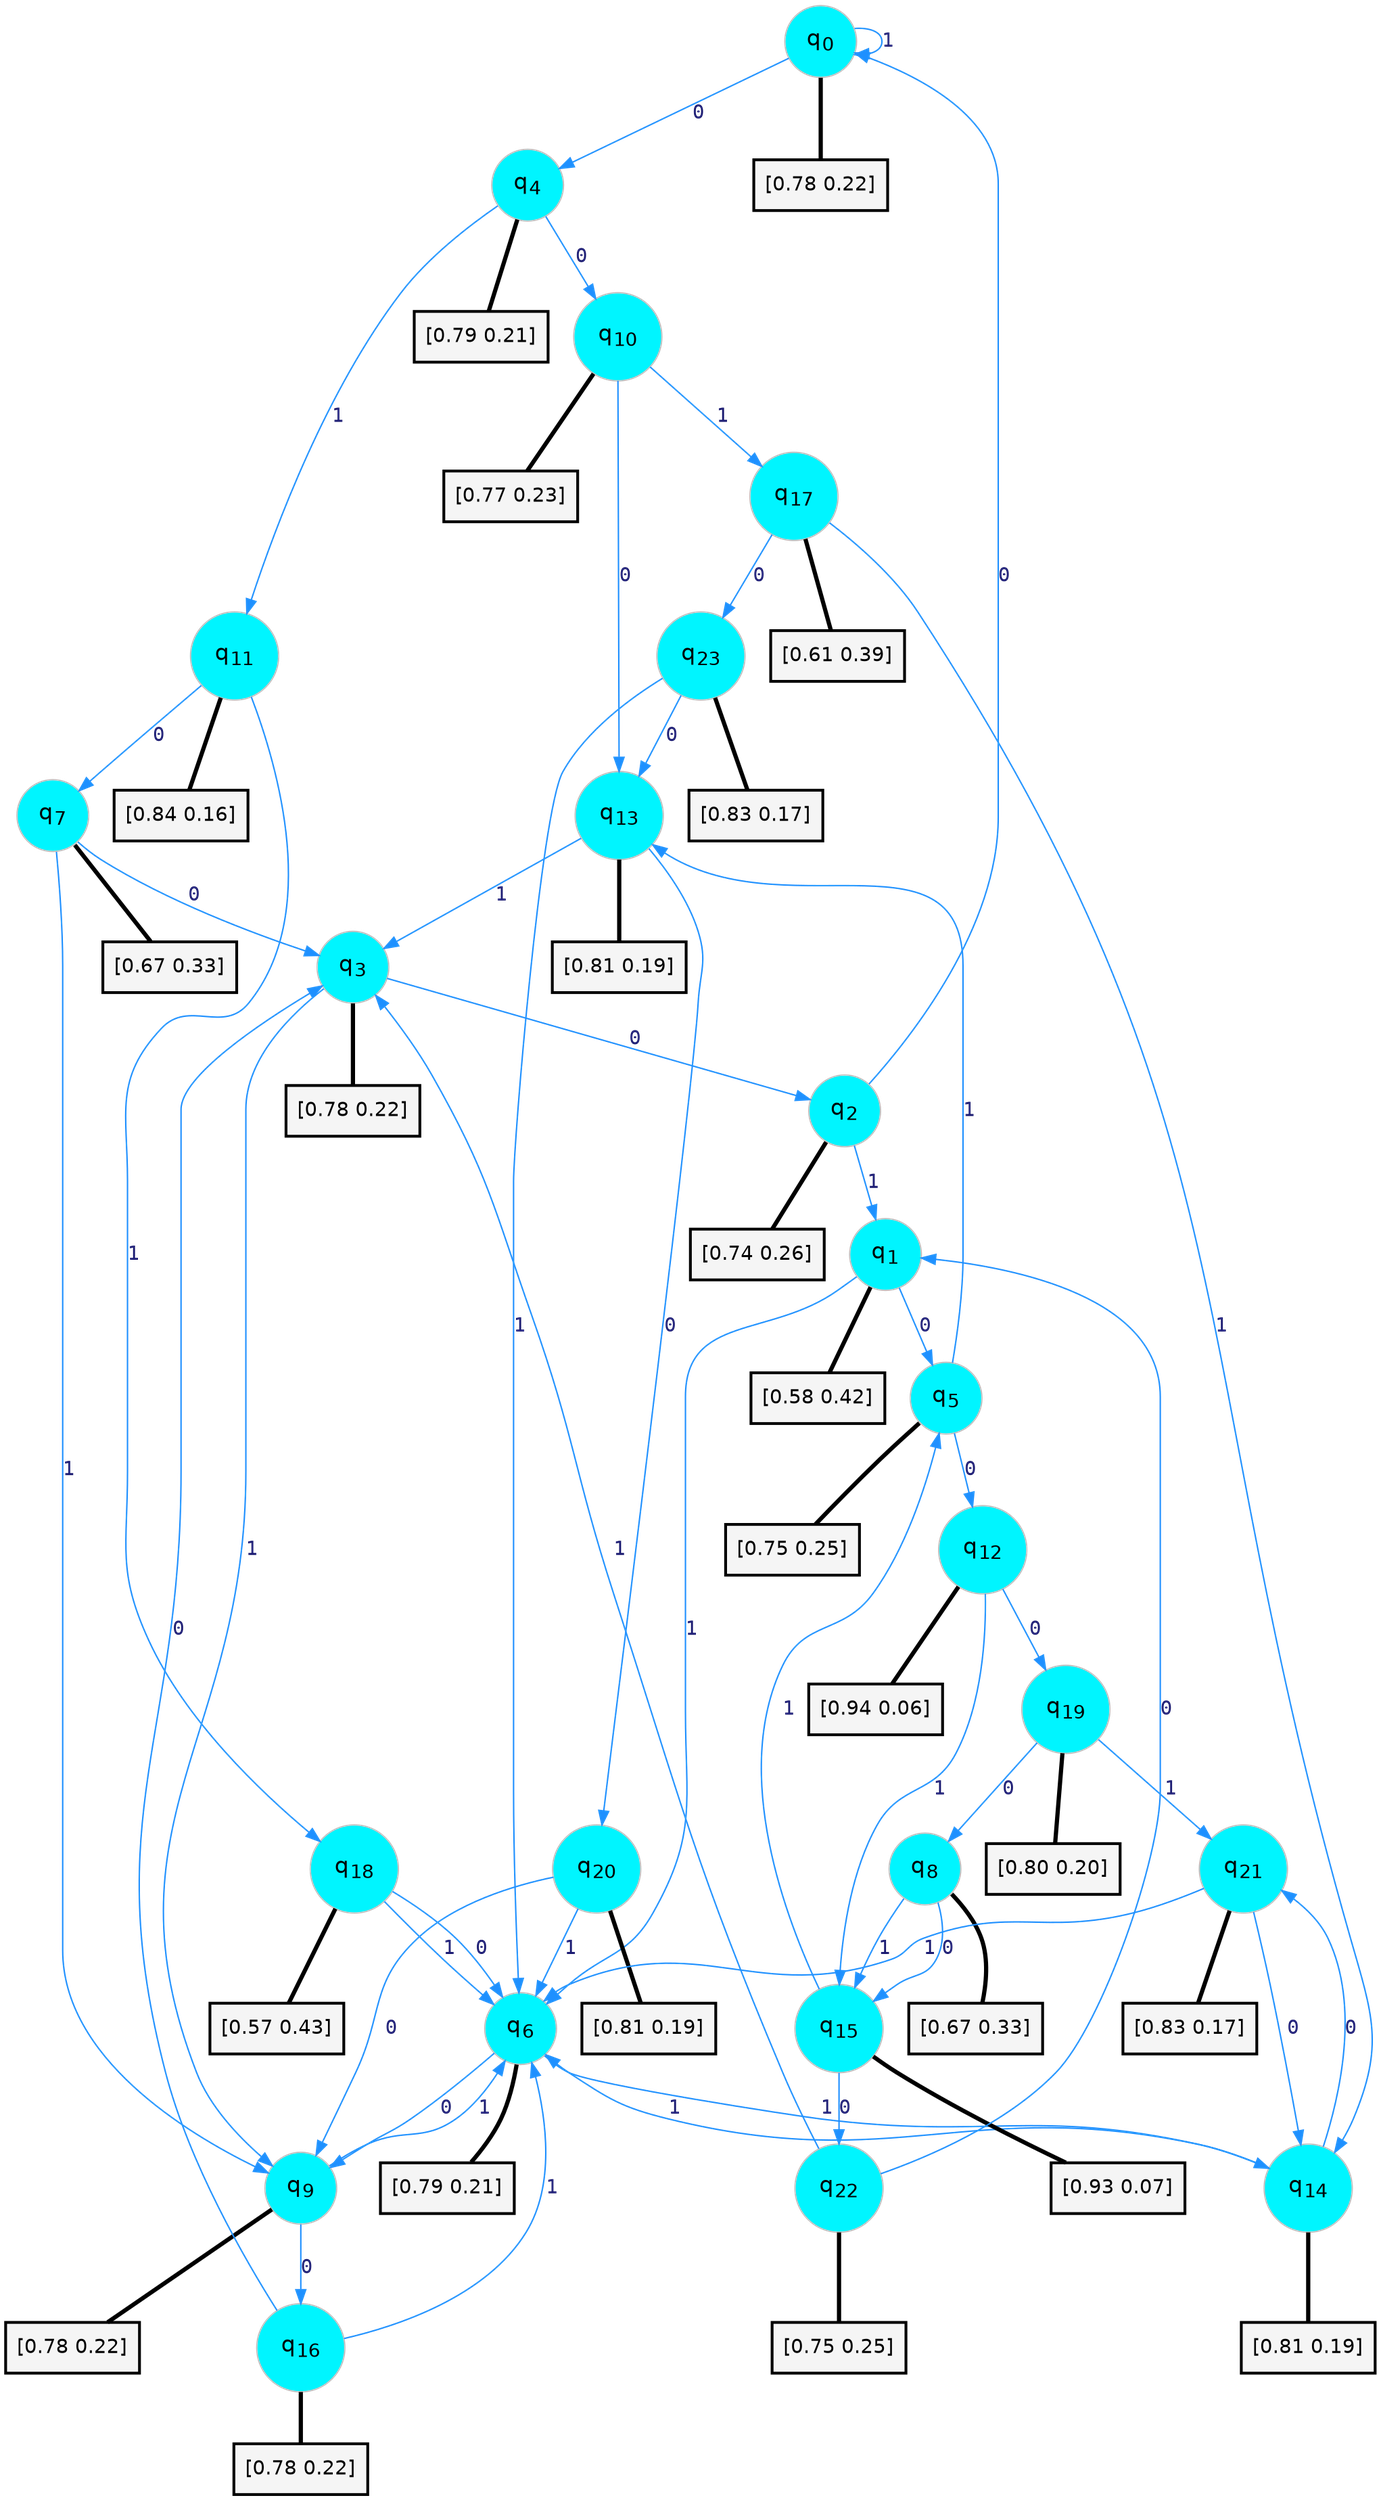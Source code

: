 digraph G {
graph [
bgcolor=transparent, dpi=300, rankdir=TD, size="40,25"];
node [
color=gray, fillcolor=turquoise1, fontcolor=black, fontname=Helvetica, fontsize=16, fontweight=bold, shape=circle, style=filled];
edge [
arrowsize=1, color=dodgerblue1, fontcolor=midnightblue, fontname=courier, fontweight=bold, penwidth=1, style=solid, weight=20];
0[label=<q<SUB>0</SUB>>];
1[label=<q<SUB>1</SUB>>];
2[label=<q<SUB>2</SUB>>];
3[label=<q<SUB>3</SUB>>];
4[label=<q<SUB>4</SUB>>];
5[label=<q<SUB>5</SUB>>];
6[label=<q<SUB>6</SUB>>];
7[label=<q<SUB>7</SUB>>];
8[label=<q<SUB>8</SUB>>];
9[label=<q<SUB>9</SUB>>];
10[label=<q<SUB>10</SUB>>];
11[label=<q<SUB>11</SUB>>];
12[label=<q<SUB>12</SUB>>];
13[label=<q<SUB>13</SUB>>];
14[label=<q<SUB>14</SUB>>];
15[label=<q<SUB>15</SUB>>];
16[label=<q<SUB>16</SUB>>];
17[label=<q<SUB>17</SUB>>];
18[label=<q<SUB>18</SUB>>];
19[label=<q<SUB>19</SUB>>];
20[label=<q<SUB>20</SUB>>];
21[label=<q<SUB>21</SUB>>];
22[label=<q<SUB>22</SUB>>];
23[label=<q<SUB>23</SUB>>];
24[label="[0.78 0.22]", shape=box,fontcolor=black, fontname=Helvetica, fontsize=14, penwidth=2, fillcolor=whitesmoke,color=black];
25[label="[0.58 0.42]", shape=box,fontcolor=black, fontname=Helvetica, fontsize=14, penwidth=2, fillcolor=whitesmoke,color=black];
26[label="[0.74 0.26]", shape=box,fontcolor=black, fontname=Helvetica, fontsize=14, penwidth=2, fillcolor=whitesmoke,color=black];
27[label="[0.78 0.22]", shape=box,fontcolor=black, fontname=Helvetica, fontsize=14, penwidth=2, fillcolor=whitesmoke,color=black];
28[label="[0.79 0.21]", shape=box,fontcolor=black, fontname=Helvetica, fontsize=14, penwidth=2, fillcolor=whitesmoke,color=black];
29[label="[0.75 0.25]", shape=box,fontcolor=black, fontname=Helvetica, fontsize=14, penwidth=2, fillcolor=whitesmoke,color=black];
30[label="[0.79 0.21]", shape=box,fontcolor=black, fontname=Helvetica, fontsize=14, penwidth=2, fillcolor=whitesmoke,color=black];
31[label="[0.67 0.33]", shape=box,fontcolor=black, fontname=Helvetica, fontsize=14, penwidth=2, fillcolor=whitesmoke,color=black];
32[label="[0.67 0.33]", shape=box,fontcolor=black, fontname=Helvetica, fontsize=14, penwidth=2, fillcolor=whitesmoke,color=black];
33[label="[0.78 0.22]", shape=box,fontcolor=black, fontname=Helvetica, fontsize=14, penwidth=2, fillcolor=whitesmoke,color=black];
34[label="[0.77 0.23]", shape=box,fontcolor=black, fontname=Helvetica, fontsize=14, penwidth=2, fillcolor=whitesmoke,color=black];
35[label="[0.84 0.16]", shape=box,fontcolor=black, fontname=Helvetica, fontsize=14, penwidth=2, fillcolor=whitesmoke,color=black];
36[label="[0.94 0.06]", shape=box,fontcolor=black, fontname=Helvetica, fontsize=14, penwidth=2, fillcolor=whitesmoke,color=black];
37[label="[0.81 0.19]", shape=box,fontcolor=black, fontname=Helvetica, fontsize=14, penwidth=2, fillcolor=whitesmoke,color=black];
38[label="[0.81 0.19]", shape=box,fontcolor=black, fontname=Helvetica, fontsize=14, penwidth=2, fillcolor=whitesmoke,color=black];
39[label="[0.93 0.07]", shape=box,fontcolor=black, fontname=Helvetica, fontsize=14, penwidth=2, fillcolor=whitesmoke,color=black];
40[label="[0.78 0.22]", shape=box,fontcolor=black, fontname=Helvetica, fontsize=14, penwidth=2, fillcolor=whitesmoke,color=black];
41[label="[0.61 0.39]", shape=box,fontcolor=black, fontname=Helvetica, fontsize=14, penwidth=2, fillcolor=whitesmoke,color=black];
42[label="[0.57 0.43]", shape=box,fontcolor=black, fontname=Helvetica, fontsize=14, penwidth=2, fillcolor=whitesmoke,color=black];
43[label="[0.80 0.20]", shape=box,fontcolor=black, fontname=Helvetica, fontsize=14, penwidth=2, fillcolor=whitesmoke,color=black];
44[label="[0.81 0.19]", shape=box,fontcolor=black, fontname=Helvetica, fontsize=14, penwidth=2, fillcolor=whitesmoke,color=black];
45[label="[0.83 0.17]", shape=box,fontcolor=black, fontname=Helvetica, fontsize=14, penwidth=2, fillcolor=whitesmoke,color=black];
46[label="[0.75 0.25]", shape=box,fontcolor=black, fontname=Helvetica, fontsize=14, penwidth=2, fillcolor=whitesmoke,color=black];
47[label="[0.83 0.17]", shape=box,fontcolor=black, fontname=Helvetica, fontsize=14, penwidth=2, fillcolor=whitesmoke,color=black];
0->4 [label=0];
0->0 [label=1];
0->24 [arrowhead=none, penwidth=3,color=black];
1->5 [label=0];
1->6 [label=1];
1->25 [arrowhead=none, penwidth=3,color=black];
2->0 [label=0];
2->1 [label=1];
2->26 [arrowhead=none, penwidth=3,color=black];
3->2 [label=0];
3->9 [label=1];
3->27 [arrowhead=none, penwidth=3,color=black];
4->10 [label=0];
4->11 [label=1];
4->28 [arrowhead=none, penwidth=3,color=black];
5->12 [label=0];
5->13 [label=1];
5->29 [arrowhead=none, penwidth=3,color=black];
6->9 [label=0];
6->14 [label=1];
6->30 [arrowhead=none, penwidth=3,color=black];
7->3 [label=0];
7->9 [label=1];
7->31 [arrowhead=none, penwidth=3,color=black];
8->15 [label=0];
8->15 [label=1];
8->32 [arrowhead=none, penwidth=3,color=black];
9->16 [label=0];
9->6 [label=1];
9->33 [arrowhead=none, penwidth=3,color=black];
10->13 [label=0];
10->17 [label=1];
10->34 [arrowhead=none, penwidth=3,color=black];
11->7 [label=0];
11->18 [label=1];
11->35 [arrowhead=none, penwidth=3,color=black];
12->19 [label=0];
12->15 [label=1];
12->36 [arrowhead=none, penwidth=3,color=black];
13->20 [label=0];
13->3 [label=1];
13->37 [arrowhead=none, penwidth=3,color=black];
14->21 [label=0];
14->6 [label=1];
14->38 [arrowhead=none, penwidth=3,color=black];
15->22 [label=0];
15->5 [label=1];
15->39 [arrowhead=none, penwidth=3,color=black];
16->3 [label=0];
16->6 [label=1];
16->40 [arrowhead=none, penwidth=3,color=black];
17->23 [label=0];
17->14 [label=1];
17->41 [arrowhead=none, penwidth=3,color=black];
18->6 [label=0];
18->6 [label=1];
18->42 [arrowhead=none, penwidth=3,color=black];
19->8 [label=0];
19->21 [label=1];
19->43 [arrowhead=none, penwidth=3,color=black];
20->9 [label=0];
20->6 [label=1];
20->44 [arrowhead=none, penwidth=3,color=black];
21->14 [label=0];
21->6 [label=1];
21->45 [arrowhead=none, penwidth=3,color=black];
22->1 [label=0];
22->3 [label=1];
22->46 [arrowhead=none, penwidth=3,color=black];
23->13 [label=0];
23->6 [label=1];
23->47 [arrowhead=none, penwidth=3,color=black];
}
